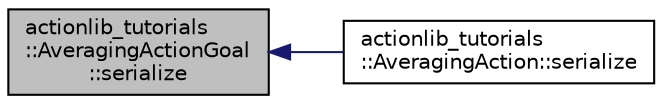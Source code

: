 digraph "actionlib_tutorials::AveragingActionGoal::serialize"
{
  edge [fontname="Helvetica",fontsize="10",labelfontname="Helvetica",labelfontsize="10"];
  node [fontname="Helvetica",fontsize="10",shape=record];
  rankdir="LR";
  Node1 [label="actionlib_tutorials\l::AveragingActionGoal\l::serialize",height=0.2,width=0.4,color="black", fillcolor="grey75", style="filled" fontcolor="black"];
  Node1 -> Node2 [dir="back",color="midnightblue",fontsize="10",style="solid",fontname="Helvetica"];
  Node2 [label="actionlib_tutorials\l::AveragingAction::serialize",height=0.2,width=0.4,color="black", fillcolor="white", style="filled",URL="$classactionlib__tutorials_1_1_averaging_action.html#a5285dbc242000ddc64aeac2bced02a11"];
}
